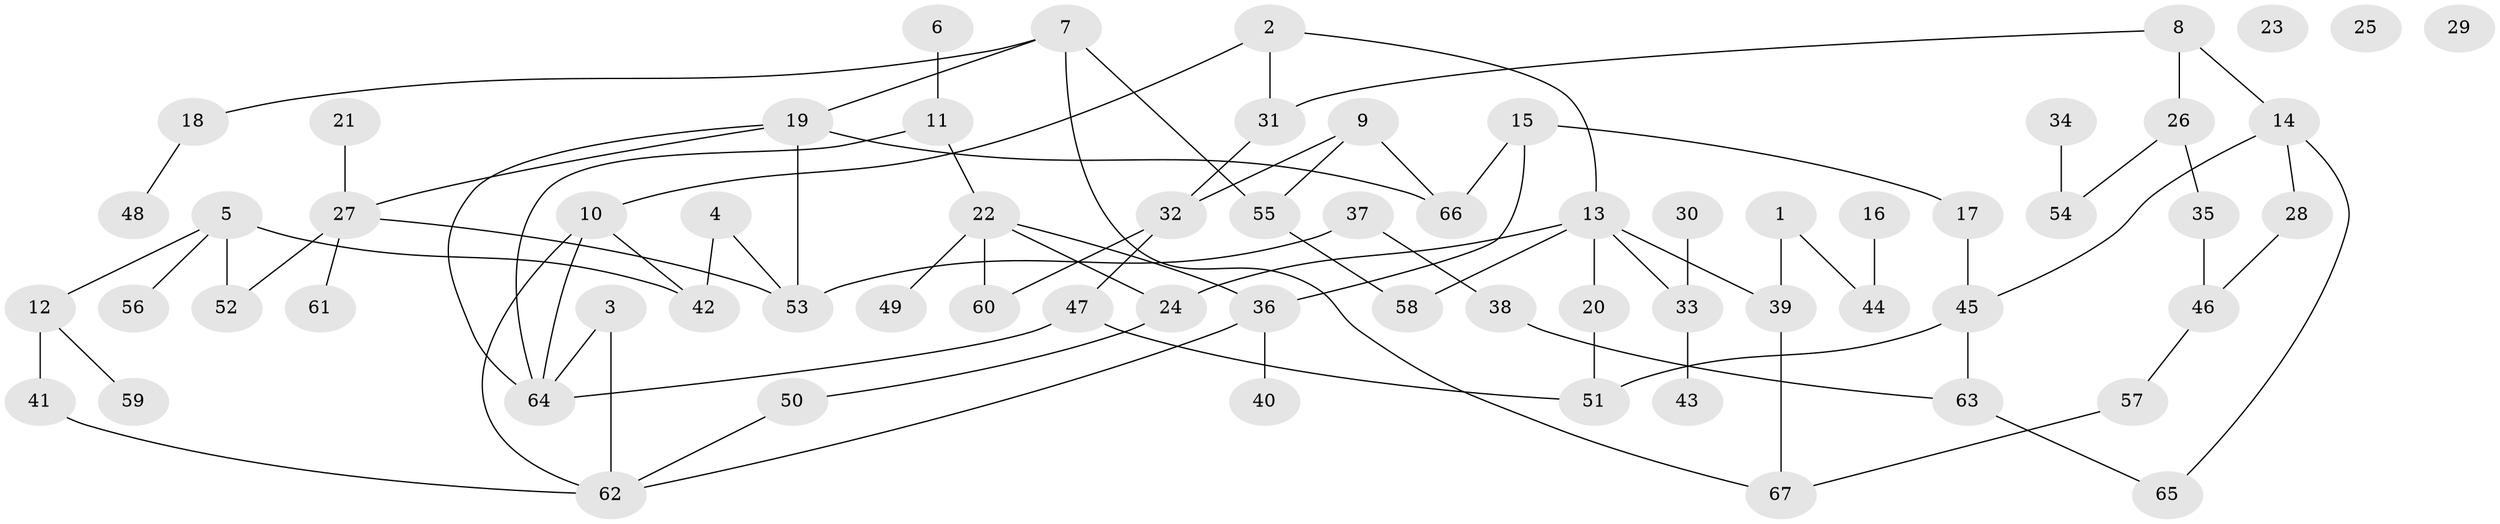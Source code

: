 // coarse degree distribution, {2: 0.26666666666666666, 5: 0.1111111111111111, 1: 0.2, 6: 0.044444444444444446, 3: 0.17777777777777778, 7: 0.044444444444444446, 4: 0.08888888888888889, 0: 0.06666666666666667}
// Generated by graph-tools (version 1.1) at 2025/23/03/03/25 07:23:28]
// undirected, 67 vertices, 85 edges
graph export_dot {
graph [start="1"]
  node [color=gray90,style=filled];
  1;
  2;
  3;
  4;
  5;
  6;
  7;
  8;
  9;
  10;
  11;
  12;
  13;
  14;
  15;
  16;
  17;
  18;
  19;
  20;
  21;
  22;
  23;
  24;
  25;
  26;
  27;
  28;
  29;
  30;
  31;
  32;
  33;
  34;
  35;
  36;
  37;
  38;
  39;
  40;
  41;
  42;
  43;
  44;
  45;
  46;
  47;
  48;
  49;
  50;
  51;
  52;
  53;
  54;
  55;
  56;
  57;
  58;
  59;
  60;
  61;
  62;
  63;
  64;
  65;
  66;
  67;
  1 -- 39;
  1 -- 44;
  2 -- 10;
  2 -- 13;
  2 -- 31;
  3 -- 62;
  3 -- 64;
  4 -- 42;
  4 -- 53;
  5 -- 12;
  5 -- 42;
  5 -- 52;
  5 -- 56;
  6 -- 11;
  7 -- 18;
  7 -- 19;
  7 -- 55;
  7 -- 67;
  8 -- 14;
  8 -- 26;
  8 -- 31;
  9 -- 32;
  9 -- 55;
  9 -- 66;
  10 -- 42;
  10 -- 62;
  10 -- 64;
  11 -- 22;
  11 -- 64;
  12 -- 41;
  12 -- 59;
  13 -- 20;
  13 -- 24;
  13 -- 33;
  13 -- 39;
  13 -- 58;
  14 -- 28;
  14 -- 45;
  14 -- 65;
  15 -- 17;
  15 -- 36;
  15 -- 66;
  16 -- 44;
  17 -- 45;
  18 -- 48;
  19 -- 27;
  19 -- 53;
  19 -- 64;
  19 -- 66;
  20 -- 51;
  21 -- 27;
  22 -- 24;
  22 -- 36;
  22 -- 49;
  22 -- 60;
  24 -- 50;
  26 -- 35;
  26 -- 54;
  27 -- 52;
  27 -- 53;
  27 -- 61;
  28 -- 46;
  30 -- 33;
  31 -- 32;
  32 -- 47;
  32 -- 60;
  33 -- 43;
  34 -- 54;
  35 -- 46;
  36 -- 40;
  36 -- 62;
  37 -- 38;
  37 -- 53;
  38 -- 63;
  39 -- 67;
  41 -- 62;
  45 -- 51;
  45 -- 63;
  46 -- 57;
  47 -- 51;
  47 -- 64;
  50 -- 62;
  55 -- 58;
  57 -- 67;
  63 -- 65;
}

